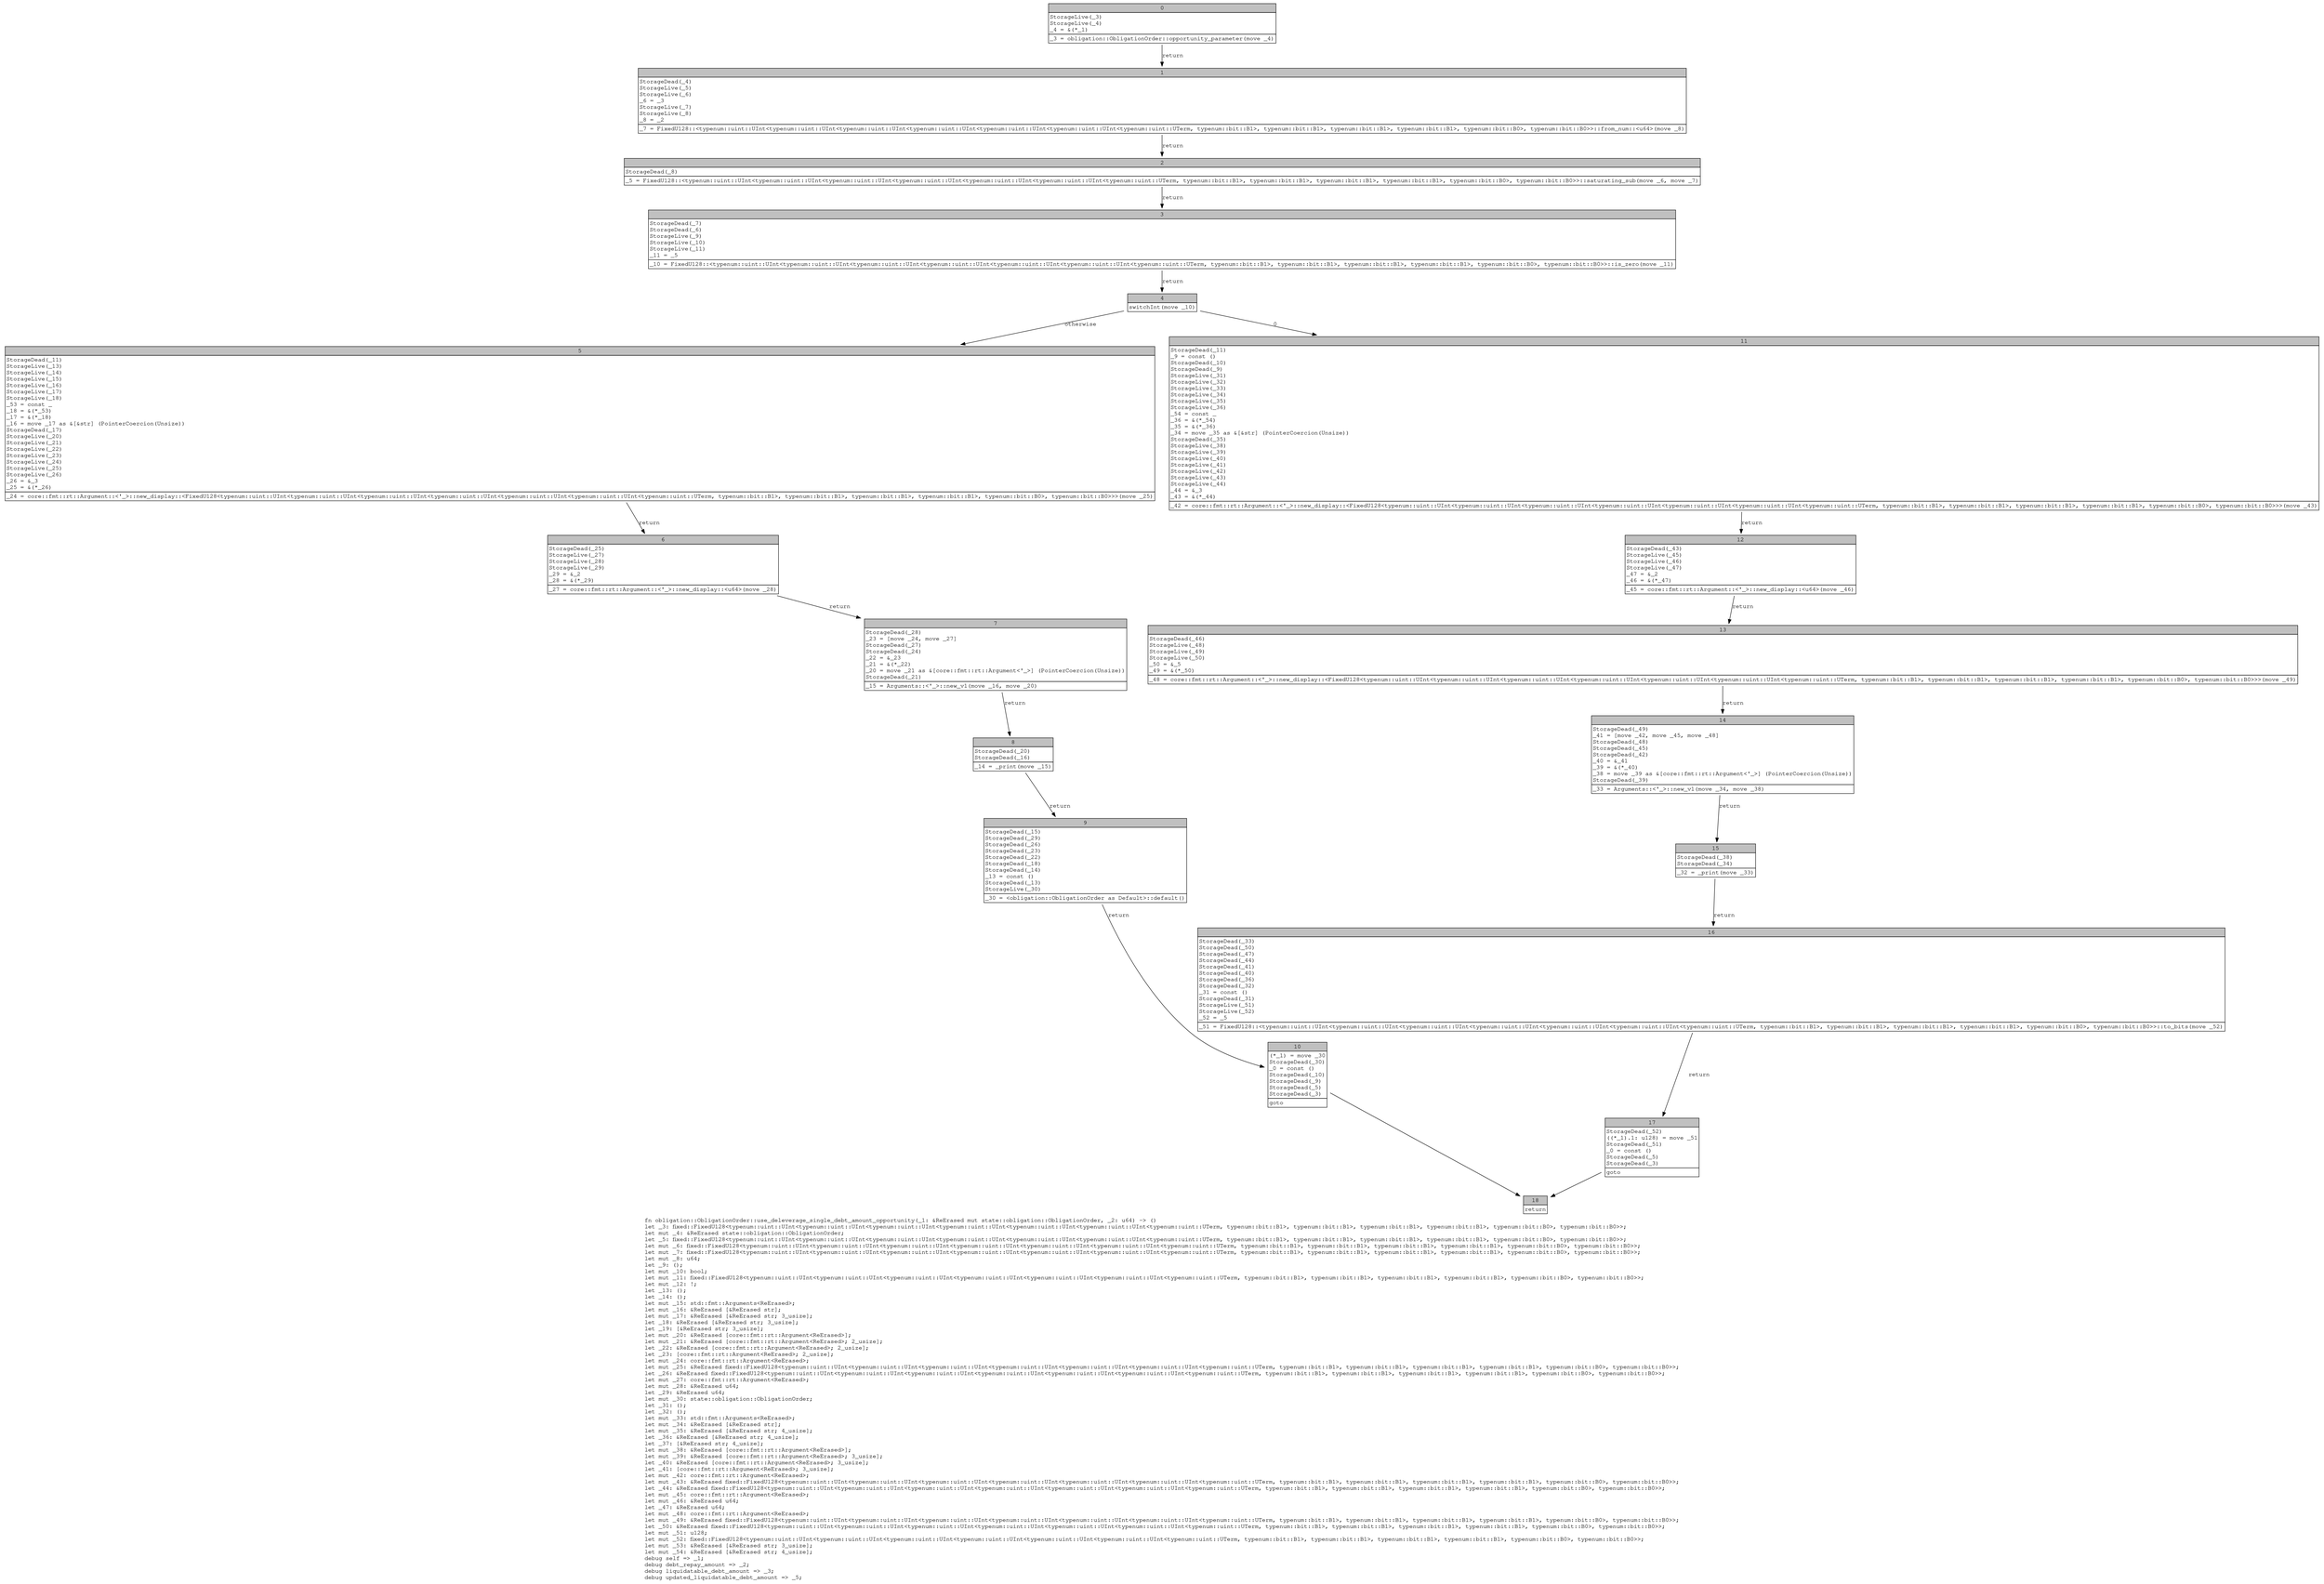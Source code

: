digraph Mir_0_1751 {
    graph [fontname="Courier, monospace"];
    node [fontname="Courier, monospace"];
    edge [fontname="Courier, monospace"];
    label=<fn obligation::ObligationOrder::use_deleverage_single_debt_amount_opportunity(_1: &amp;ReErased mut state::obligation::ObligationOrder, _2: u64) -&gt; ()<br align="left"/>let _3: fixed::FixedU128&lt;typenum::uint::UInt&lt;typenum::uint::UInt&lt;typenum::uint::UInt&lt;typenum::uint::UInt&lt;typenum::uint::UInt&lt;typenum::uint::UInt&lt;typenum::uint::UTerm, typenum::bit::B1&gt;, typenum::bit::B1&gt;, typenum::bit::B1&gt;, typenum::bit::B1&gt;, typenum::bit::B0&gt;, typenum::bit::B0&gt;&gt;;<br align="left"/>let mut _4: &amp;ReErased state::obligation::ObligationOrder;<br align="left"/>let _5: fixed::FixedU128&lt;typenum::uint::UInt&lt;typenum::uint::UInt&lt;typenum::uint::UInt&lt;typenum::uint::UInt&lt;typenum::uint::UInt&lt;typenum::uint::UInt&lt;typenum::uint::UTerm, typenum::bit::B1&gt;, typenum::bit::B1&gt;, typenum::bit::B1&gt;, typenum::bit::B1&gt;, typenum::bit::B0&gt;, typenum::bit::B0&gt;&gt;;<br align="left"/>let mut _6: fixed::FixedU128&lt;typenum::uint::UInt&lt;typenum::uint::UInt&lt;typenum::uint::UInt&lt;typenum::uint::UInt&lt;typenum::uint::UInt&lt;typenum::uint::UInt&lt;typenum::uint::UTerm, typenum::bit::B1&gt;, typenum::bit::B1&gt;, typenum::bit::B1&gt;, typenum::bit::B1&gt;, typenum::bit::B0&gt;, typenum::bit::B0&gt;&gt;;<br align="left"/>let mut _7: fixed::FixedU128&lt;typenum::uint::UInt&lt;typenum::uint::UInt&lt;typenum::uint::UInt&lt;typenum::uint::UInt&lt;typenum::uint::UInt&lt;typenum::uint::UInt&lt;typenum::uint::UTerm, typenum::bit::B1&gt;, typenum::bit::B1&gt;, typenum::bit::B1&gt;, typenum::bit::B1&gt;, typenum::bit::B0&gt;, typenum::bit::B0&gt;&gt;;<br align="left"/>let mut _8: u64;<br align="left"/>let _9: ();<br align="left"/>let mut _10: bool;<br align="left"/>let mut _11: fixed::FixedU128&lt;typenum::uint::UInt&lt;typenum::uint::UInt&lt;typenum::uint::UInt&lt;typenum::uint::UInt&lt;typenum::uint::UInt&lt;typenum::uint::UInt&lt;typenum::uint::UTerm, typenum::bit::B1&gt;, typenum::bit::B1&gt;, typenum::bit::B1&gt;, typenum::bit::B1&gt;, typenum::bit::B0&gt;, typenum::bit::B0&gt;&gt;;<br align="left"/>let mut _12: !;<br align="left"/>let _13: ();<br align="left"/>let _14: ();<br align="left"/>let mut _15: std::fmt::Arguments&lt;ReErased&gt;;<br align="left"/>let mut _16: &amp;ReErased [&amp;ReErased str];<br align="left"/>let mut _17: &amp;ReErased [&amp;ReErased str; 3_usize];<br align="left"/>let _18: &amp;ReErased [&amp;ReErased str; 3_usize];<br align="left"/>let _19: [&amp;ReErased str; 3_usize];<br align="left"/>let mut _20: &amp;ReErased [core::fmt::rt::Argument&lt;ReErased&gt;];<br align="left"/>let mut _21: &amp;ReErased [core::fmt::rt::Argument&lt;ReErased&gt;; 2_usize];<br align="left"/>let _22: &amp;ReErased [core::fmt::rt::Argument&lt;ReErased&gt;; 2_usize];<br align="left"/>let _23: [core::fmt::rt::Argument&lt;ReErased&gt;; 2_usize];<br align="left"/>let mut _24: core::fmt::rt::Argument&lt;ReErased&gt;;<br align="left"/>let mut _25: &amp;ReErased fixed::FixedU128&lt;typenum::uint::UInt&lt;typenum::uint::UInt&lt;typenum::uint::UInt&lt;typenum::uint::UInt&lt;typenum::uint::UInt&lt;typenum::uint::UInt&lt;typenum::uint::UTerm, typenum::bit::B1&gt;, typenum::bit::B1&gt;, typenum::bit::B1&gt;, typenum::bit::B1&gt;, typenum::bit::B0&gt;, typenum::bit::B0&gt;&gt;;<br align="left"/>let _26: &amp;ReErased fixed::FixedU128&lt;typenum::uint::UInt&lt;typenum::uint::UInt&lt;typenum::uint::UInt&lt;typenum::uint::UInt&lt;typenum::uint::UInt&lt;typenum::uint::UInt&lt;typenum::uint::UTerm, typenum::bit::B1&gt;, typenum::bit::B1&gt;, typenum::bit::B1&gt;, typenum::bit::B1&gt;, typenum::bit::B0&gt;, typenum::bit::B0&gt;&gt;;<br align="left"/>let mut _27: core::fmt::rt::Argument&lt;ReErased&gt;;<br align="left"/>let mut _28: &amp;ReErased u64;<br align="left"/>let _29: &amp;ReErased u64;<br align="left"/>let mut _30: state::obligation::ObligationOrder;<br align="left"/>let _31: ();<br align="left"/>let _32: ();<br align="left"/>let mut _33: std::fmt::Arguments&lt;ReErased&gt;;<br align="left"/>let mut _34: &amp;ReErased [&amp;ReErased str];<br align="left"/>let mut _35: &amp;ReErased [&amp;ReErased str; 4_usize];<br align="left"/>let _36: &amp;ReErased [&amp;ReErased str; 4_usize];<br align="left"/>let _37: [&amp;ReErased str; 4_usize];<br align="left"/>let mut _38: &amp;ReErased [core::fmt::rt::Argument&lt;ReErased&gt;];<br align="left"/>let mut _39: &amp;ReErased [core::fmt::rt::Argument&lt;ReErased&gt;; 3_usize];<br align="left"/>let _40: &amp;ReErased [core::fmt::rt::Argument&lt;ReErased&gt;; 3_usize];<br align="left"/>let _41: [core::fmt::rt::Argument&lt;ReErased&gt;; 3_usize];<br align="left"/>let mut _42: core::fmt::rt::Argument&lt;ReErased&gt;;<br align="left"/>let mut _43: &amp;ReErased fixed::FixedU128&lt;typenum::uint::UInt&lt;typenum::uint::UInt&lt;typenum::uint::UInt&lt;typenum::uint::UInt&lt;typenum::uint::UInt&lt;typenum::uint::UInt&lt;typenum::uint::UTerm, typenum::bit::B1&gt;, typenum::bit::B1&gt;, typenum::bit::B1&gt;, typenum::bit::B1&gt;, typenum::bit::B0&gt;, typenum::bit::B0&gt;&gt;;<br align="left"/>let _44: &amp;ReErased fixed::FixedU128&lt;typenum::uint::UInt&lt;typenum::uint::UInt&lt;typenum::uint::UInt&lt;typenum::uint::UInt&lt;typenum::uint::UInt&lt;typenum::uint::UInt&lt;typenum::uint::UTerm, typenum::bit::B1&gt;, typenum::bit::B1&gt;, typenum::bit::B1&gt;, typenum::bit::B1&gt;, typenum::bit::B0&gt;, typenum::bit::B0&gt;&gt;;<br align="left"/>let mut _45: core::fmt::rt::Argument&lt;ReErased&gt;;<br align="left"/>let mut _46: &amp;ReErased u64;<br align="left"/>let _47: &amp;ReErased u64;<br align="left"/>let mut _48: core::fmt::rt::Argument&lt;ReErased&gt;;<br align="left"/>let mut _49: &amp;ReErased fixed::FixedU128&lt;typenum::uint::UInt&lt;typenum::uint::UInt&lt;typenum::uint::UInt&lt;typenum::uint::UInt&lt;typenum::uint::UInt&lt;typenum::uint::UInt&lt;typenum::uint::UTerm, typenum::bit::B1&gt;, typenum::bit::B1&gt;, typenum::bit::B1&gt;, typenum::bit::B1&gt;, typenum::bit::B0&gt;, typenum::bit::B0&gt;&gt;;<br align="left"/>let _50: &amp;ReErased fixed::FixedU128&lt;typenum::uint::UInt&lt;typenum::uint::UInt&lt;typenum::uint::UInt&lt;typenum::uint::UInt&lt;typenum::uint::UInt&lt;typenum::uint::UInt&lt;typenum::uint::UTerm, typenum::bit::B1&gt;, typenum::bit::B1&gt;, typenum::bit::B1&gt;, typenum::bit::B1&gt;, typenum::bit::B0&gt;, typenum::bit::B0&gt;&gt;;<br align="left"/>let mut _51: u128;<br align="left"/>let mut _52: fixed::FixedU128&lt;typenum::uint::UInt&lt;typenum::uint::UInt&lt;typenum::uint::UInt&lt;typenum::uint::UInt&lt;typenum::uint::UInt&lt;typenum::uint::UInt&lt;typenum::uint::UTerm, typenum::bit::B1&gt;, typenum::bit::B1&gt;, typenum::bit::B1&gt;, typenum::bit::B1&gt;, typenum::bit::B0&gt;, typenum::bit::B0&gt;&gt;;<br align="left"/>let mut _53: &amp;ReErased [&amp;ReErased str; 3_usize];<br align="left"/>let mut _54: &amp;ReErased [&amp;ReErased str; 4_usize];<br align="left"/>debug self =&gt; _1;<br align="left"/>debug debt_repay_amount =&gt; _2;<br align="left"/>debug liquidatable_debt_amount =&gt; _3;<br align="left"/>debug updated_liquidatable_debt_amount =&gt; _5;<br align="left"/>>;
    bb0__0_1751 [shape="none", label=<<table border="0" cellborder="1" cellspacing="0"><tr><td bgcolor="gray" align="center" colspan="1">0</td></tr><tr><td align="left" balign="left">StorageLive(_3)<br/>StorageLive(_4)<br/>_4 = &amp;(*_1)<br/></td></tr><tr><td align="left">_3 = obligation::ObligationOrder::opportunity_parameter(move _4)</td></tr></table>>];
    bb1__0_1751 [shape="none", label=<<table border="0" cellborder="1" cellspacing="0"><tr><td bgcolor="gray" align="center" colspan="1">1</td></tr><tr><td align="left" balign="left">StorageDead(_4)<br/>StorageLive(_5)<br/>StorageLive(_6)<br/>_6 = _3<br/>StorageLive(_7)<br/>StorageLive(_8)<br/>_8 = _2<br/></td></tr><tr><td align="left">_7 = FixedU128::&lt;typenum::uint::UInt&lt;typenum::uint::UInt&lt;typenum::uint::UInt&lt;typenum::uint::UInt&lt;typenum::uint::UInt&lt;typenum::uint::UInt&lt;typenum::uint::UTerm, typenum::bit::B1&gt;, typenum::bit::B1&gt;, typenum::bit::B1&gt;, typenum::bit::B1&gt;, typenum::bit::B0&gt;, typenum::bit::B0&gt;&gt;::from_num::&lt;u64&gt;(move _8)</td></tr></table>>];
    bb2__0_1751 [shape="none", label=<<table border="0" cellborder="1" cellspacing="0"><tr><td bgcolor="gray" align="center" colspan="1">2</td></tr><tr><td align="left" balign="left">StorageDead(_8)<br/></td></tr><tr><td align="left">_5 = FixedU128::&lt;typenum::uint::UInt&lt;typenum::uint::UInt&lt;typenum::uint::UInt&lt;typenum::uint::UInt&lt;typenum::uint::UInt&lt;typenum::uint::UInt&lt;typenum::uint::UTerm, typenum::bit::B1&gt;, typenum::bit::B1&gt;, typenum::bit::B1&gt;, typenum::bit::B1&gt;, typenum::bit::B0&gt;, typenum::bit::B0&gt;&gt;::saturating_sub(move _6, move _7)</td></tr></table>>];
    bb3__0_1751 [shape="none", label=<<table border="0" cellborder="1" cellspacing="0"><tr><td bgcolor="gray" align="center" colspan="1">3</td></tr><tr><td align="left" balign="left">StorageDead(_7)<br/>StorageDead(_6)<br/>StorageLive(_9)<br/>StorageLive(_10)<br/>StorageLive(_11)<br/>_11 = _5<br/></td></tr><tr><td align="left">_10 = FixedU128::&lt;typenum::uint::UInt&lt;typenum::uint::UInt&lt;typenum::uint::UInt&lt;typenum::uint::UInt&lt;typenum::uint::UInt&lt;typenum::uint::UInt&lt;typenum::uint::UTerm, typenum::bit::B1&gt;, typenum::bit::B1&gt;, typenum::bit::B1&gt;, typenum::bit::B1&gt;, typenum::bit::B0&gt;, typenum::bit::B0&gt;&gt;::is_zero(move _11)</td></tr></table>>];
    bb4__0_1751 [shape="none", label=<<table border="0" cellborder="1" cellspacing="0"><tr><td bgcolor="gray" align="center" colspan="1">4</td></tr><tr><td align="left">switchInt(move _10)</td></tr></table>>];
    bb5__0_1751 [shape="none", label=<<table border="0" cellborder="1" cellspacing="0"><tr><td bgcolor="gray" align="center" colspan="1">5</td></tr><tr><td align="left" balign="left">StorageDead(_11)<br/>StorageLive(_13)<br/>StorageLive(_14)<br/>StorageLive(_15)<br/>StorageLive(_16)<br/>StorageLive(_17)<br/>StorageLive(_18)<br/>_53 = const _<br/>_18 = &amp;(*_53)<br/>_17 = &amp;(*_18)<br/>_16 = move _17 as &amp;[&amp;str] (PointerCoercion(Unsize))<br/>StorageDead(_17)<br/>StorageLive(_20)<br/>StorageLive(_21)<br/>StorageLive(_22)<br/>StorageLive(_23)<br/>StorageLive(_24)<br/>StorageLive(_25)<br/>StorageLive(_26)<br/>_26 = &amp;_3<br/>_25 = &amp;(*_26)<br/></td></tr><tr><td align="left">_24 = core::fmt::rt::Argument::&lt;'_&gt;::new_display::&lt;FixedU128&lt;typenum::uint::UInt&lt;typenum::uint::UInt&lt;typenum::uint::UInt&lt;typenum::uint::UInt&lt;typenum::uint::UInt&lt;typenum::uint::UInt&lt;typenum::uint::UTerm, typenum::bit::B1&gt;, typenum::bit::B1&gt;, typenum::bit::B1&gt;, typenum::bit::B1&gt;, typenum::bit::B0&gt;, typenum::bit::B0&gt;&gt;&gt;(move _25)</td></tr></table>>];
    bb6__0_1751 [shape="none", label=<<table border="0" cellborder="1" cellspacing="0"><tr><td bgcolor="gray" align="center" colspan="1">6</td></tr><tr><td align="left" balign="left">StorageDead(_25)<br/>StorageLive(_27)<br/>StorageLive(_28)<br/>StorageLive(_29)<br/>_29 = &amp;_2<br/>_28 = &amp;(*_29)<br/></td></tr><tr><td align="left">_27 = core::fmt::rt::Argument::&lt;'_&gt;::new_display::&lt;u64&gt;(move _28)</td></tr></table>>];
    bb7__0_1751 [shape="none", label=<<table border="0" cellborder="1" cellspacing="0"><tr><td bgcolor="gray" align="center" colspan="1">7</td></tr><tr><td align="left" balign="left">StorageDead(_28)<br/>_23 = [move _24, move _27]<br/>StorageDead(_27)<br/>StorageDead(_24)<br/>_22 = &amp;_23<br/>_21 = &amp;(*_22)<br/>_20 = move _21 as &amp;[core::fmt::rt::Argument&lt;'_&gt;] (PointerCoercion(Unsize))<br/>StorageDead(_21)<br/></td></tr><tr><td align="left">_15 = Arguments::&lt;'_&gt;::new_v1(move _16, move _20)</td></tr></table>>];
    bb8__0_1751 [shape="none", label=<<table border="0" cellborder="1" cellspacing="0"><tr><td bgcolor="gray" align="center" colspan="1">8</td></tr><tr><td align="left" balign="left">StorageDead(_20)<br/>StorageDead(_16)<br/></td></tr><tr><td align="left">_14 = _print(move _15)</td></tr></table>>];
    bb9__0_1751 [shape="none", label=<<table border="0" cellborder="1" cellspacing="0"><tr><td bgcolor="gray" align="center" colspan="1">9</td></tr><tr><td align="left" balign="left">StorageDead(_15)<br/>StorageDead(_29)<br/>StorageDead(_26)<br/>StorageDead(_23)<br/>StorageDead(_22)<br/>StorageDead(_18)<br/>StorageDead(_14)<br/>_13 = const ()<br/>StorageDead(_13)<br/>StorageLive(_30)<br/></td></tr><tr><td align="left">_30 = &lt;obligation::ObligationOrder as Default&gt;::default()</td></tr></table>>];
    bb10__0_1751 [shape="none", label=<<table border="0" cellborder="1" cellspacing="0"><tr><td bgcolor="gray" align="center" colspan="1">10</td></tr><tr><td align="left" balign="left">(*_1) = move _30<br/>StorageDead(_30)<br/>_0 = const ()<br/>StorageDead(_10)<br/>StorageDead(_9)<br/>StorageDead(_5)<br/>StorageDead(_3)<br/></td></tr><tr><td align="left">goto</td></tr></table>>];
    bb11__0_1751 [shape="none", label=<<table border="0" cellborder="1" cellspacing="0"><tr><td bgcolor="gray" align="center" colspan="1">11</td></tr><tr><td align="left" balign="left">StorageDead(_11)<br/>_9 = const ()<br/>StorageDead(_10)<br/>StorageDead(_9)<br/>StorageLive(_31)<br/>StorageLive(_32)<br/>StorageLive(_33)<br/>StorageLive(_34)<br/>StorageLive(_35)<br/>StorageLive(_36)<br/>_54 = const _<br/>_36 = &amp;(*_54)<br/>_35 = &amp;(*_36)<br/>_34 = move _35 as &amp;[&amp;str] (PointerCoercion(Unsize))<br/>StorageDead(_35)<br/>StorageLive(_38)<br/>StorageLive(_39)<br/>StorageLive(_40)<br/>StorageLive(_41)<br/>StorageLive(_42)<br/>StorageLive(_43)<br/>StorageLive(_44)<br/>_44 = &amp;_3<br/>_43 = &amp;(*_44)<br/></td></tr><tr><td align="left">_42 = core::fmt::rt::Argument::&lt;'_&gt;::new_display::&lt;FixedU128&lt;typenum::uint::UInt&lt;typenum::uint::UInt&lt;typenum::uint::UInt&lt;typenum::uint::UInt&lt;typenum::uint::UInt&lt;typenum::uint::UInt&lt;typenum::uint::UTerm, typenum::bit::B1&gt;, typenum::bit::B1&gt;, typenum::bit::B1&gt;, typenum::bit::B1&gt;, typenum::bit::B0&gt;, typenum::bit::B0&gt;&gt;&gt;(move _43)</td></tr></table>>];
    bb12__0_1751 [shape="none", label=<<table border="0" cellborder="1" cellspacing="0"><tr><td bgcolor="gray" align="center" colspan="1">12</td></tr><tr><td align="left" balign="left">StorageDead(_43)<br/>StorageLive(_45)<br/>StorageLive(_46)<br/>StorageLive(_47)<br/>_47 = &amp;_2<br/>_46 = &amp;(*_47)<br/></td></tr><tr><td align="left">_45 = core::fmt::rt::Argument::&lt;'_&gt;::new_display::&lt;u64&gt;(move _46)</td></tr></table>>];
    bb13__0_1751 [shape="none", label=<<table border="0" cellborder="1" cellspacing="0"><tr><td bgcolor="gray" align="center" colspan="1">13</td></tr><tr><td align="left" balign="left">StorageDead(_46)<br/>StorageLive(_48)<br/>StorageLive(_49)<br/>StorageLive(_50)<br/>_50 = &amp;_5<br/>_49 = &amp;(*_50)<br/></td></tr><tr><td align="left">_48 = core::fmt::rt::Argument::&lt;'_&gt;::new_display::&lt;FixedU128&lt;typenum::uint::UInt&lt;typenum::uint::UInt&lt;typenum::uint::UInt&lt;typenum::uint::UInt&lt;typenum::uint::UInt&lt;typenum::uint::UInt&lt;typenum::uint::UTerm, typenum::bit::B1&gt;, typenum::bit::B1&gt;, typenum::bit::B1&gt;, typenum::bit::B1&gt;, typenum::bit::B0&gt;, typenum::bit::B0&gt;&gt;&gt;(move _49)</td></tr></table>>];
    bb14__0_1751 [shape="none", label=<<table border="0" cellborder="1" cellspacing="0"><tr><td bgcolor="gray" align="center" colspan="1">14</td></tr><tr><td align="left" balign="left">StorageDead(_49)<br/>_41 = [move _42, move _45, move _48]<br/>StorageDead(_48)<br/>StorageDead(_45)<br/>StorageDead(_42)<br/>_40 = &amp;_41<br/>_39 = &amp;(*_40)<br/>_38 = move _39 as &amp;[core::fmt::rt::Argument&lt;'_&gt;] (PointerCoercion(Unsize))<br/>StorageDead(_39)<br/></td></tr><tr><td align="left">_33 = Arguments::&lt;'_&gt;::new_v1(move _34, move _38)</td></tr></table>>];
    bb15__0_1751 [shape="none", label=<<table border="0" cellborder="1" cellspacing="0"><tr><td bgcolor="gray" align="center" colspan="1">15</td></tr><tr><td align="left" balign="left">StorageDead(_38)<br/>StorageDead(_34)<br/></td></tr><tr><td align="left">_32 = _print(move _33)</td></tr></table>>];
    bb16__0_1751 [shape="none", label=<<table border="0" cellborder="1" cellspacing="0"><tr><td bgcolor="gray" align="center" colspan="1">16</td></tr><tr><td align="left" balign="left">StorageDead(_33)<br/>StorageDead(_50)<br/>StorageDead(_47)<br/>StorageDead(_44)<br/>StorageDead(_41)<br/>StorageDead(_40)<br/>StorageDead(_36)<br/>StorageDead(_32)<br/>_31 = const ()<br/>StorageDead(_31)<br/>StorageLive(_51)<br/>StorageLive(_52)<br/>_52 = _5<br/></td></tr><tr><td align="left">_51 = FixedU128::&lt;typenum::uint::UInt&lt;typenum::uint::UInt&lt;typenum::uint::UInt&lt;typenum::uint::UInt&lt;typenum::uint::UInt&lt;typenum::uint::UInt&lt;typenum::uint::UTerm, typenum::bit::B1&gt;, typenum::bit::B1&gt;, typenum::bit::B1&gt;, typenum::bit::B1&gt;, typenum::bit::B0&gt;, typenum::bit::B0&gt;&gt;::to_bits(move _52)</td></tr></table>>];
    bb17__0_1751 [shape="none", label=<<table border="0" cellborder="1" cellspacing="0"><tr><td bgcolor="gray" align="center" colspan="1">17</td></tr><tr><td align="left" balign="left">StorageDead(_52)<br/>((*_1).1: u128) = move _51<br/>StorageDead(_51)<br/>_0 = const ()<br/>StorageDead(_5)<br/>StorageDead(_3)<br/></td></tr><tr><td align="left">goto</td></tr></table>>];
    bb18__0_1751 [shape="none", label=<<table border="0" cellborder="1" cellspacing="0"><tr><td bgcolor="gray" align="center" colspan="1">18</td></tr><tr><td align="left">return</td></tr></table>>];
    bb0__0_1751 -> bb1__0_1751 [label="return"];
    bb1__0_1751 -> bb2__0_1751 [label="return"];
    bb2__0_1751 -> bb3__0_1751 [label="return"];
    bb3__0_1751 -> bb4__0_1751 [label="return"];
    bb4__0_1751 -> bb11__0_1751 [label="0"];
    bb4__0_1751 -> bb5__0_1751 [label="otherwise"];
    bb5__0_1751 -> bb6__0_1751 [label="return"];
    bb6__0_1751 -> bb7__0_1751 [label="return"];
    bb7__0_1751 -> bb8__0_1751 [label="return"];
    bb8__0_1751 -> bb9__0_1751 [label="return"];
    bb9__0_1751 -> bb10__0_1751 [label="return"];
    bb10__0_1751 -> bb18__0_1751 [label=""];
    bb11__0_1751 -> bb12__0_1751 [label="return"];
    bb12__0_1751 -> bb13__0_1751 [label="return"];
    bb13__0_1751 -> bb14__0_1751 [label="return"];
    bb14__0_1751 -> bb15__0_1751 [label="return"];
    bb15__0_1751 -> bb16__0_1751 [label="return"];
    bb16__0_1751 -> bb17__0_1751 [label="return"];
    bb17__0_1751 -> bb18__0_1751 [label=""];
}
